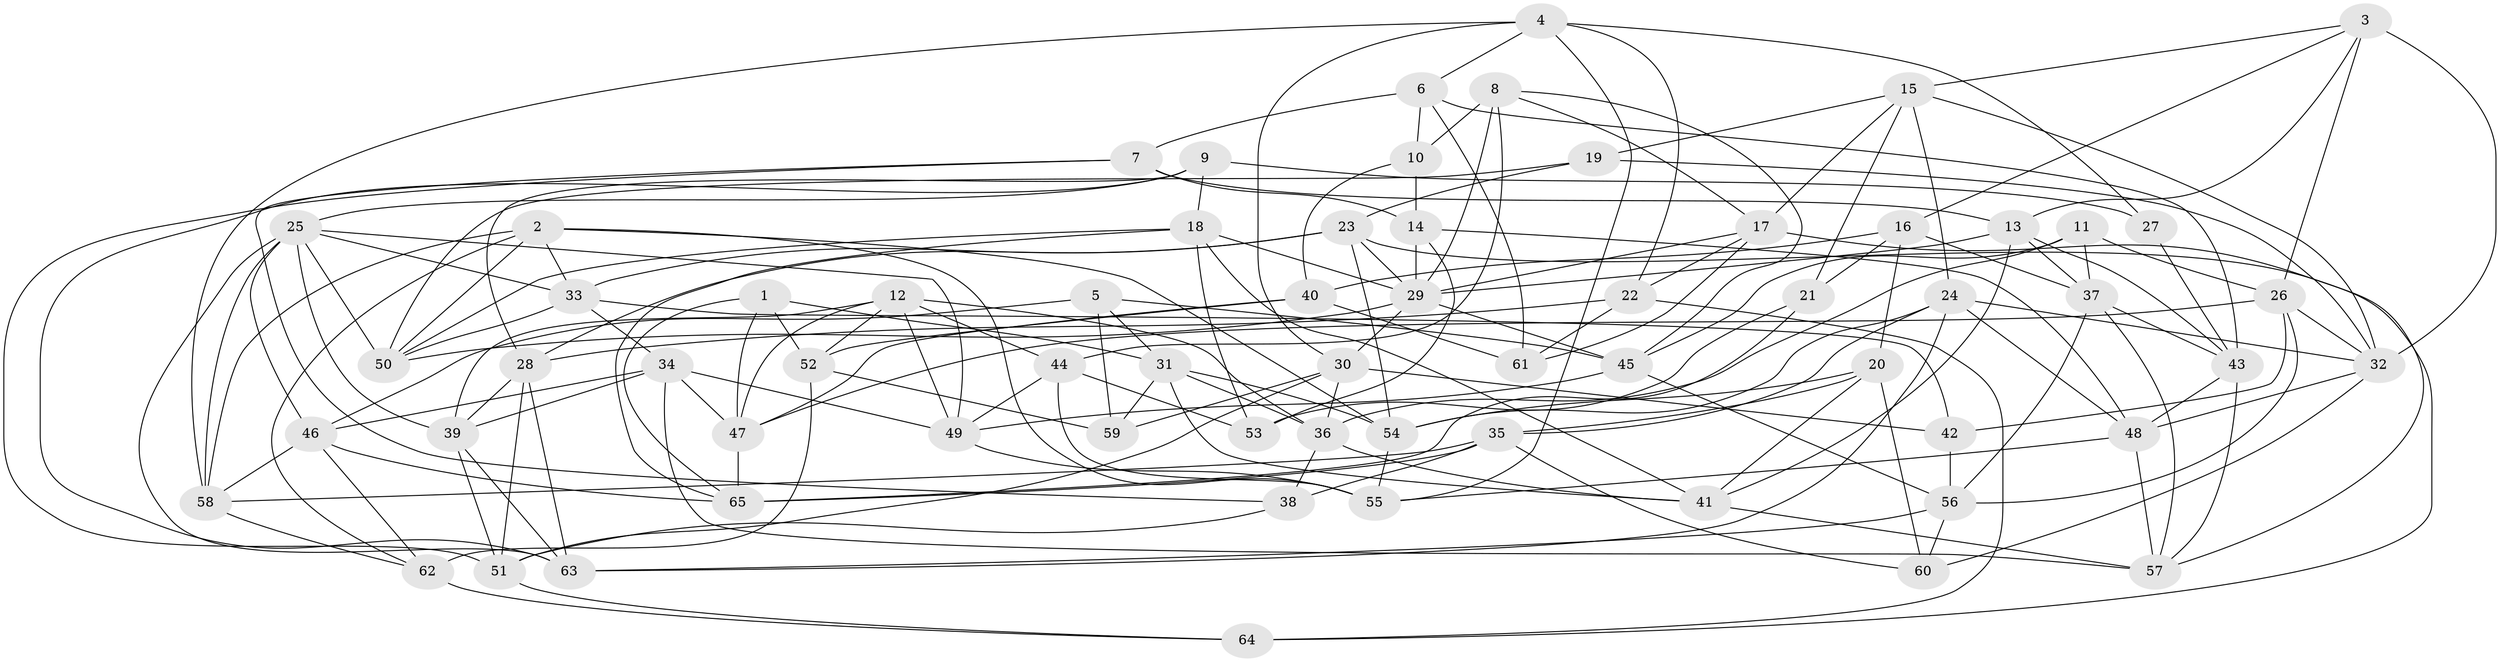 // original degree distribution, {4: 1.0}
// Generated by graph-tools (version 1.1) at 2025/02/03/09/25 03:02:57]
// undirected, 65 vertices, 177 edges
graph export_dot {
graph [start="1"]
  node [color=gray90,style=filled];
  1;
  2;
  3;
  4;
  5;
  6;
  7;
  8;
  9;
  10;
  11;
  12;
  13;
  14;
  15;
  16;
  17;
  18;
  19;
  20;
  21;
  22;
  23;
  24;
  25;
  26;
  27;
  28;
  29;
  30;
  31;
  32;
  33;
  34;
  35;
  36;
  37;
  38;
  39;
  40;
  41;
  42;
  43;
  44;
  45;
  46;
  47;
  48;
  49;
  50;
  51;
  52;
  53;
  54;
  55;
  56;
  57;
  58;
  59;
  60;
  61;
  62;
  63;
  64;
  65;
  1 -- 31 [weight=1.0];
  1 -- 47 [weight=1.0];
  1 -- 52 [weight=1.0];
  1 -- 65 [weight=1.0];
  2 -- 33 [weight=1.0];
  2 -- 50 [weight=1.0];
  2 -- 54 [weight=1.0];
  2 -- 55 [weight=1.0];
  2 -- 58 [weight=1.0];
  2 -- 62 [weight=1.0];
  3 -- 13 [weight=1.0];
  3 -- 15 [weight=1.0];
  3 -- 16 [weight=1.0];
  3 -- 26 [weight=2.0];
  3 -- 32 [weight=1.0];
  4 -- 6 [weight=1.0];
  4 -- 22 [weight=1.0];
  4 -- 27 [weight=1.0];
  4 -- 30 [weight=1.0];
  4 -- 55 [weight=1.0];
  4 -- 58 [weight=1.0];
  5 -- 31 [weight=1.0];
  5 -- 45 [weight=1.0];
  5 -- 46 [weight=1.0];
  5 -- 59 [weight=1.0];
  6 -- 7 [weight=2.0];
  6 -- 10 [weight=1.0];
  6 -- 43 [weight=1.0];
  6 -- 61 [weight=1.0];
  7 -- 13 [weight=1.0];
  7 -- 14 [weight=1.0];
  7 -- 38 [weight=1.0];
  7 -- 51 [weight=1.0];
  8 -- 10 [weight=1.0];
  8 -- 17 [weight=1.0];
  8 -- 29 [weight=2.0];
  8 -- 44 [weight=1.0];
  8 -- 45 [weight=1.0];
  9 -- 18 [weight=1.0];
  9 -- 25 [weight=1.0];
  9 -- 27 [weight=2.0];
  9 -- 28 [weight=1.0];
  9 -- 63 [weight=1.0];
  10 -- 14 [weight=1.0];
  10 -- 40 [weight=1.0];
  11 -- 26 [weight=1.0];
  11 -- 36 [weight=1.0];
  11 -- 37 [weight=1.0];
  11 -- 45 [weight=1.0];
  12 -- 36 [weight=1.0];
  12 -- 39 [weight=1.0];
  12 -- 44 [weight=1.0];
  12 -- 47 [weight=1.0];
  12 -- 49 [weight=1.0];
  12 -- 52 [weight=1.0];
  13 -- 29 [weight=1.0];
  13 -- 37 [weight=1.0];
  13 -- 41 [weight=1.0];
  13 -- 43 [weight=1.0];
  14 -- 29 [weight=1.0];
  14 -- 48 [weight=1.0];
  14 -- 53 [weight=2.0];
  15 -- 17 [weight=1.0];
  15 -- 19 [weight=1.0];
  15 -- 21 [weight=1.0];
  15 -- 24 [weight=1.0];
  15 -- 32 [weight=1.0];
  16 -- 20 [weight=2.0];
  16 -- 21 [weight=1.0];
  16 -- 37 [weight=1.0];
  16 -- 40 [weight=1.0];
  17 -- 22 [weight=1.0];
  17 -- 29 [weight=1.0];
  17 -- 57 [weight=1.0];
  17 -- 61 [weight=1.0];
  18 -- 29 [weight=1.0];
  18 -- 41 [weight=1.0];
  18 -- 50 [weight=1.0];
  18 -- 53 [weight=1.0];
  18 -- 65 [weight=1.0];
  19 -- 23 [weight=1.0];
  19 -- 32 [weight=1.0];
  19 -- 50 [weight=1.0];
  20 -- 35 [weight=1.0];
  20 -- 41 [weight=1.0];
  20 -- 54 [weight=1.0];
  20 -- 60 [weight=1.0];
  21 -- 53 [weight=1.0];
  21 -- 65 [weight=1.0];
  22 -- 28 [weight=1.0];
  22 -- 61 [weight=2.0];
  22 -- 64 [weight=1.0];
  23 -- 28 [weight=1.0];
  23 -- 29 [weight=1.0];
  23 -- 33 [weight=1.0];
  23 -- 54 [weight=1.0];
  23 -- 64 [weight=1.0];
  24 -- 32 [weight=1.0];
  24 -- 35 [weight=1.0];
  24 -- 48 [weight=1.0];
  24 -- 54 [weight=1.0];
  24 -- 63 [weight=1.0];
  25 -- 33 [weight=1.0];
  25 -- 39 [weight=1.0];
  25 -- 46 [weight=1.0];
  25 -- 49 [weight=1.0];
  25 -- 50 [weight=1.0];
  25 -- 58 [weight=1.0];
  25 -- 63 [weight=1.0];
  26 -- 32 [weight=2.0];
  26 -- 42 [weight=1.0];
  26 -- 47 [weight=1.0];
  26 -- 56 [weight=1.0];
  27 -- 43 [weight=1.0];
  28 -- 39 [weight=1.0];
  28 -- 51 [weight=1.0];
  28 -- 63 [weight=1.0];
  29 -- 30 [weight=1.0];
  29 -- 45 [weight=1.0];
  29 -- 50 [weight=1.0];
  30 -- 36 [weight=1.0];
  30 -- 42 [weight=1.0];
  30 -- 51 [weight=1.0];
  30 -- 59 [weight=1.0];
  31 -- 36 [weight=1.0];
  31 -- 41 [weight=1.0];
  31 -- 54 [weight=1.0];
  31 -- 59 [weight=1.0];
  32 -- 48 [weight=1.0];
  32 -- 60 [weight=1.0];
  33 -- 34 [weight=1.0];
  33 -- 42 [weight=1.0];
  33 -- 50 [weight=1.0];
  34 -- 39 [weight=1.0];
  34 -- 46 [weight=1.0];
  34 -- 47 [weight=1.0];
  34 -- 49 [weight=1.0];
  34 -- 57 [weight=1.0];
  35 -- 38 [weight=1.0];
  35 -- 58 [weight=1.0];
  35 -- 60 [weight=1.0];
  35 -- 65 [weight=1.0];
  36 -- 38 [weight=1.0];
  36 -- 41 [weight=1.0];
  37 -- 43 [weight=1.0];
  37 -- 56 [weight=1.0];
  37 -- 57 [weight=1.0];
  38 -- 51 [weight=1.0];
  39 -- 51 [weight=1.0];
  39 -- 63 [weight=1.0];
  40 -- 47 [weight=1.0];
  40 -- 52 [weight=1.0];
  40 -- 61 [weight=2.0];
  41 -- 57 [weight=1.0];
  42 -- 56 [weight=1.0];
  43 -- 48 [weight=1.0];
  43 -- 57 [weight=1.0];
  44 -- 49 [weight=1.0];
  44 -- 53 [weight=2.0];
  44 -- 55 [weight=1.0];
  45 -- 49 [weight=1.0];
  45 -- 56 [weight=1.0];
  46 -- 58 [weight=1.0];
  46 -- 62 [weight=1.0];
  46 -- 65 [weight=1.0];
  47 -- 65 [weight=1.0];
  48 -- 55 [weight=1.0];
  48 -- 57 [weight=1.0];
  49 -- 55 [weight=1.0];
  51 -- 64 [weight=1.0];
  52 -- 59 [weight=3.0];
  52 -- 62 [weight=2.0];
  54 -- 55 [weight=1.0];
  56 -- 60 [weight=1.0];
  56 -- 63 [weight=1.0];
  58 -- 62 [weight=1.0];
  62 -- 64 [weight=1.0];
}
